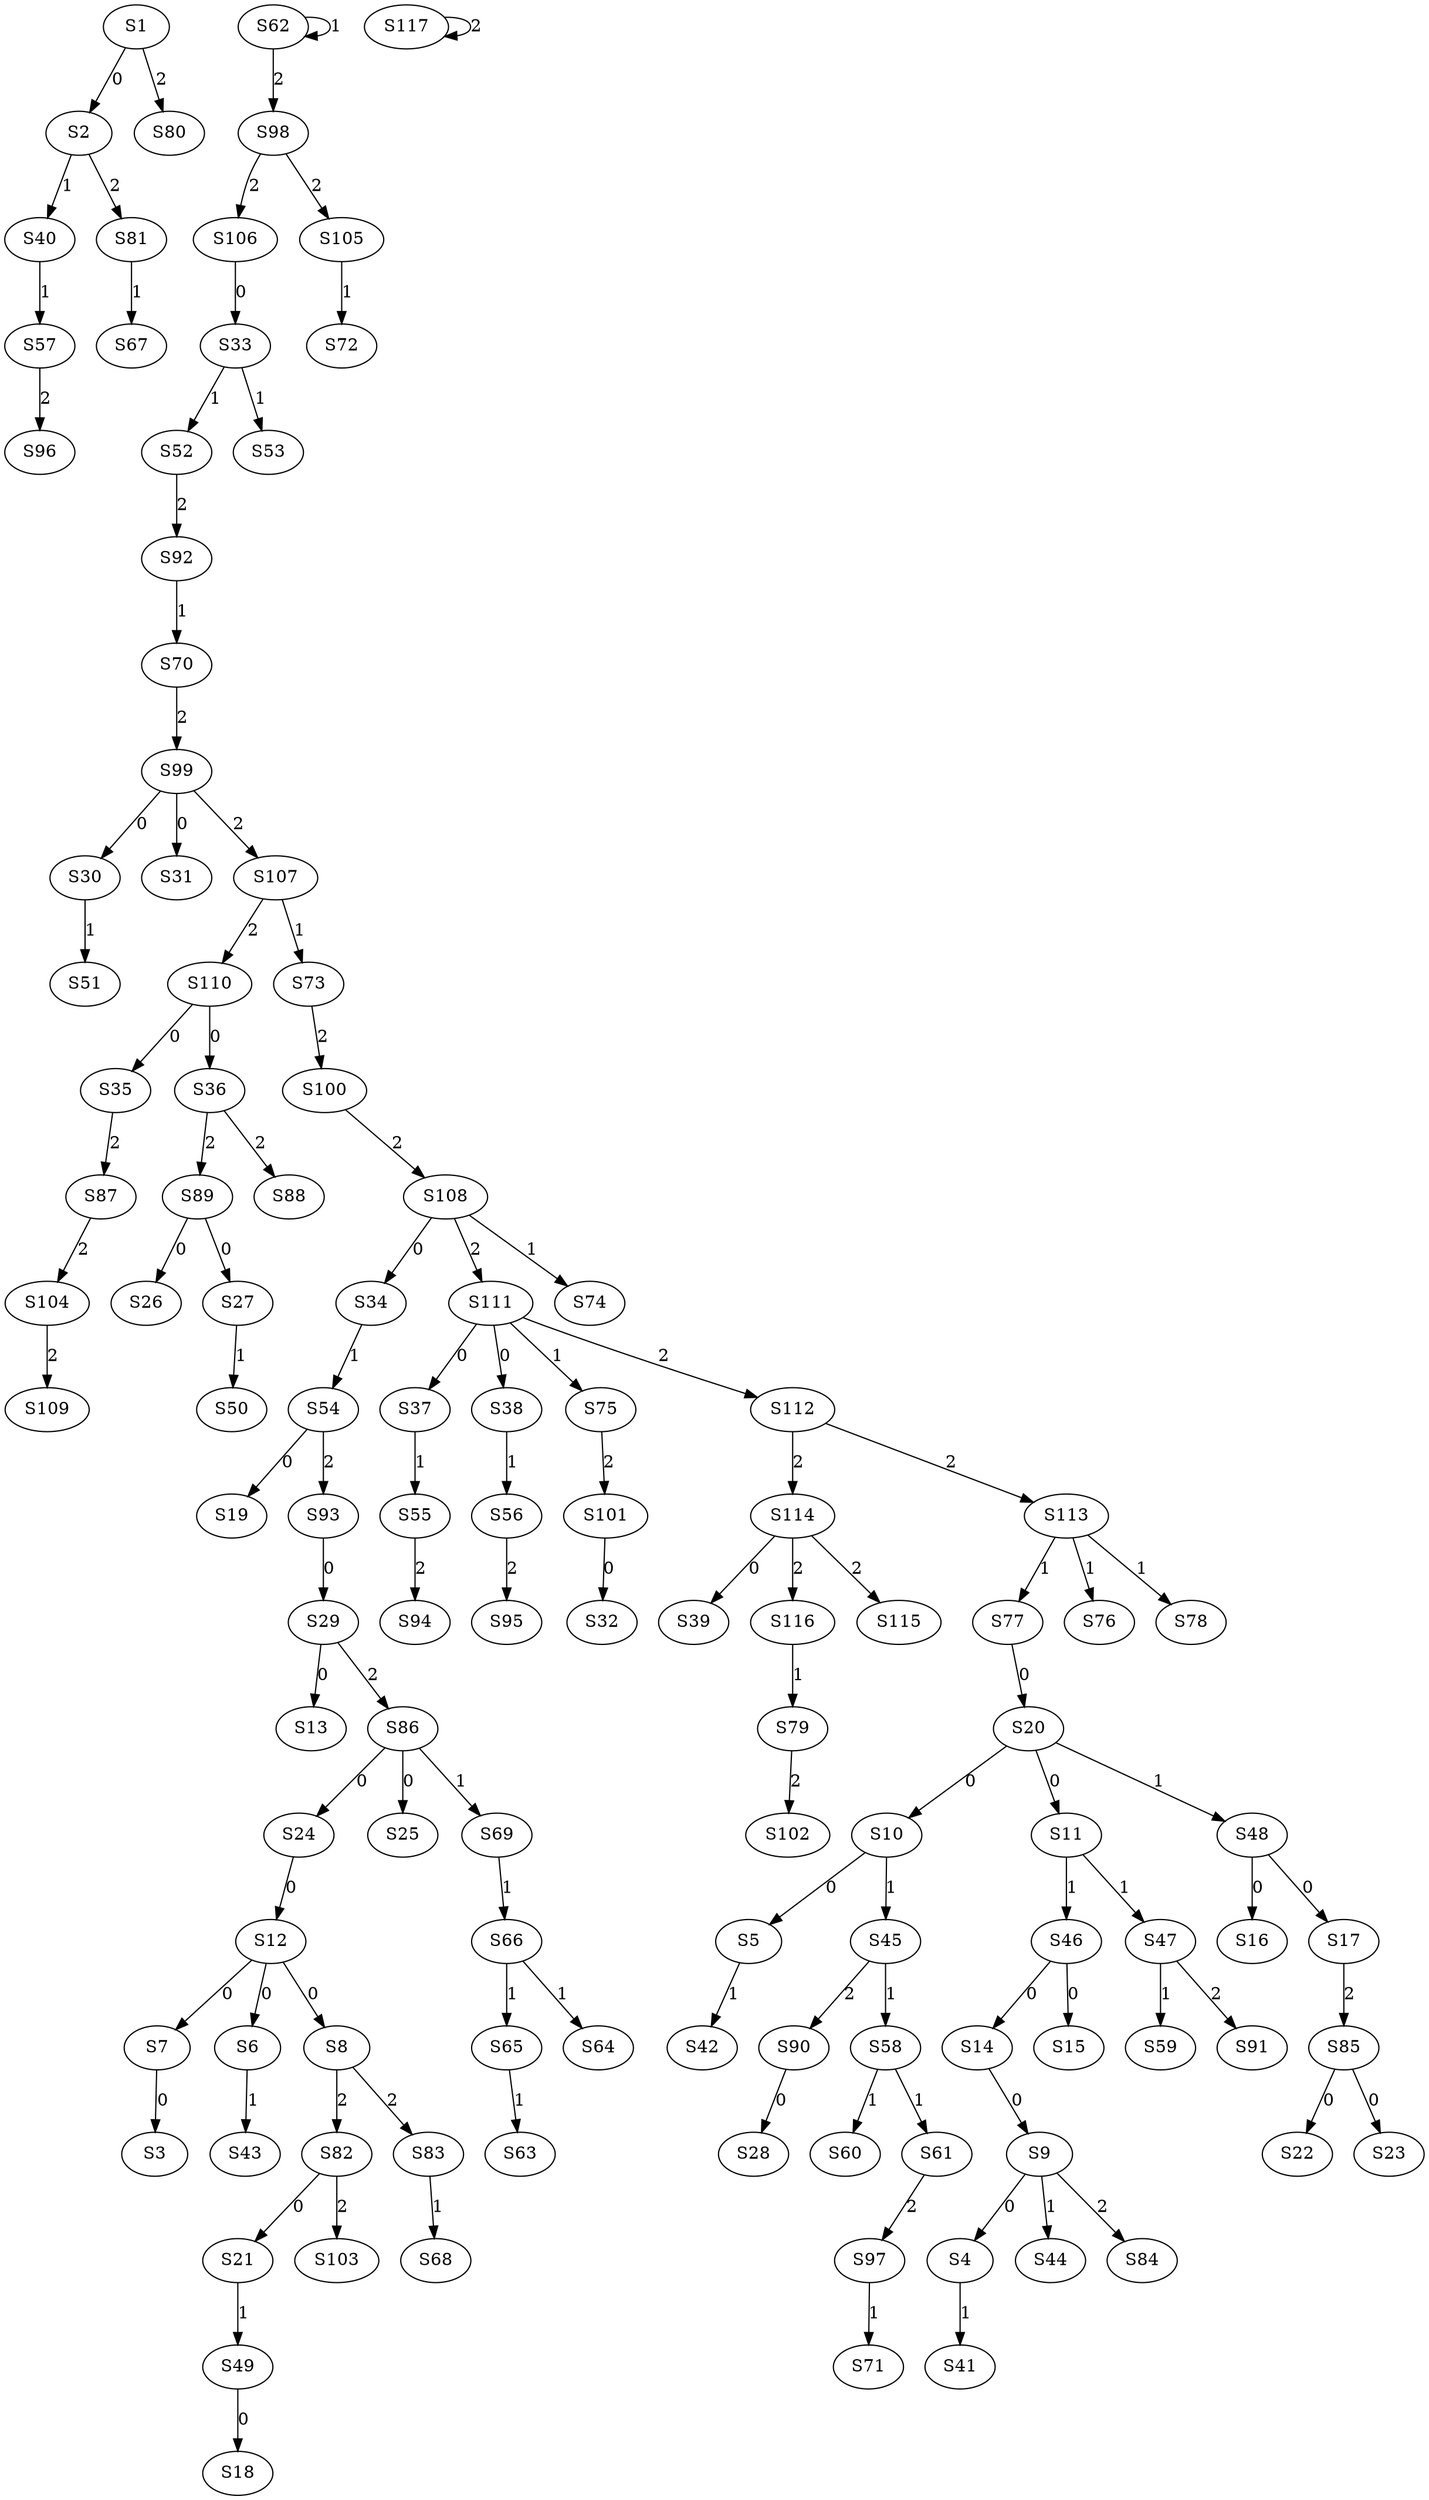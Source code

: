 strict digraph {
	S1 -> S2 [ label = 0 ];
	S7 -> S3 [ label = 0 ];
	S9 -> S4 [ label = 0 ];
	S10 -> S5 [ label = 0 ];
	S12 -> S6 [ label = 0 ];
	S12 -> S7 [ label = 0 ];
	S12 -> S8 [ label = 0 ];
	S14 -> S9 [ label = 0 ];
	S20 -> S10 [ label = 0 ];
	S20 -> S11 [ label = 0 ];
	S24 -> S12 [ label = 0 ];
	S29 -> S13 [ label = 0 ];
	S46 -> S14 [ label = 0 ];
	S46 -> S15 [ label = 0 ];
	S48 -> S16 [ label = 0 ];
	S48 -> S17 [ label = 0 ];
	S49 -> S18 [ label = 0 ];
	S54 -> S19 [ label = 0 ];
	S77 -> S20 [ label = 0 ];
	S82 -> S21 [ label = 0 ];
	S85 -> S22 [ label = 0 ];
	S85 -> S23 [ label = 0 ];
	S86 -> S24 [ label = 0 ];
	S86 -> S25 [ label = 0 ];
	S89 -> S26 [ label = 0 ];
	S89 -> S27 [ label = 0 ];
	S90 -> S28 [ label = 0 ];
	S93 -> S29 [ label = 0 ];
	S99 -> S30 [ label = 0 ];
	S99 -> S31 [ label = 0 ];
	S101 -> S32 [ label = 0 ];
	S106 -> S33 [ label = 0 ];
	S108 -> S34 [ label = 0 ];
	S110 -> S35 [ label = 0 ];
	S110 -> S36 [ label = 0 ];
	S111 -> S37 [ label = 0 ];
	S111 -> S38 [ label = 0 ];
	S114 -> S39 [ label = 0 ];
	S2 -> S40 [ label = 1 ];
	S4 -> S41 [ label = 1 ];
	S5 -> S42 [ label = 1 ];
	S6 -> S43 [ label = 1 ];
	S9 -> S44 [ label = 1 ];
	S10 -> S45 [ label = 1 ];
	S11 -> S46 [ label = 1 ];
	S11 -> S47 [ label = 1 ];
	S20 -> S48 [ label = 1 ];
	S21 -> S49 [ label = 1 ];
	S27 -> S50 [ label = 1 ];
	S30 -> S51 [ label = 1 ];
	S33 -> S52 [ label = 1 ];
	S33 -> S53 [ label = 1 ];
	S34 -> S54 [ label = 1 ];
	S37 -> S55 [ label = 1 ];
	S38 -> S56 [ label = 1 ];
	S40 -> S57 [ label = 1 ];
	S45 -> S58 [ label = 1 ];
	S47 -> S59 [ label = 1 ];
	S58 -> S60 [ label = 1 ];
	S58 -> S61 [ label = 1 ];
	S62 -> S62 [ label = 1 ];
	S65 -> S63 [ label = 1 ];
	S66 -> S64 [ label = 1 ];
	S66 -> S65 [ label = 1 ];
	S69 -> S66 [ label = 1 ];
	S81 -> S67 [ label = 1 ];
	S83 -> S68 [ label = 1 ];
	S86 -> S69 [ label = 1 ];
	S92 -> S70 [ label = 1 ];
	S97 -> S71 [ label = 1 ];
	S105 -> S72 [ label = 1 ];
	S107 -> S73 [ label = 1 ];
	S108 -> S74 [ label = 1 ];
	S111 -> S75 [ label = 1 ];
	S113 -> S76 [ label = 1 ];
	S113 -> S77 [ label = 1 ];
	S113 -> S78 [ label = 1 ];
	S116 -> S79 [ label = 1 ];
	S1 -> S80 [ label = 2 ];
	S2 -> S81 [ label = 2 ];
	S8 -> S82 [ label = 2 ];
	S8 -> S83 [ label = 2 ];
	S9 -> S84 [ label = 2 ];
	S17 -> S85 [ label = 2 ];
	S29 -> S86 [ label = 2 ];
	S35 -> S87 [ label = 2 ];
	S36 -> S88 [ label = 2 ];
	S36 -> S89 [ label = 2 ];
	S45 -> S90 [ label = 2 ];
	S47 -> S91 [ label = 2 ];
	S52 -> S92 [ label = 2 ];
	S54 -> S93 [ label = 2 ];
	S55 -> S94 [ label = 2 ];
	S56 -> S95 [ label = 2 ];
	S57 -> S96 [ label = 2 ];
	S61 -> S97 [ label = 2 ];
	S62 -> S98 [ label = 2 ];
	S70 -> S99 [ label = 2 ];
	S73 -> S100 [ label = 2 ];
	S75 -> S101 [ label = 2 ];
	S79 -> S102 [ label = 2 ];
	S82 -> S103 [ label = 2 ];
	S87 -> S104 [ label = 2 ];
	S98 -> S105 [ label = 2 ];
	S98 -> S106 [ label = 2 ];
	S99 -> S107 [ label = 2 ];
	S100 -> S108 [ label = 2 ];
	S104 -> S109 [ label = 2 ];
	S107 -> S110 [ label = 2 ];
	S108 -> S111 [ label = 2 ];
	S111 -> S112 [ label = 2 ];
	S112 -> S113 [ label = 2 ];
	S112 -> S114 [ label = 2 ];
	S114 -> S115 [ label = 2 ];
	S114 -> S116 [ label = 2 ];
	S117 -> S117 [ label = 2 ];
}